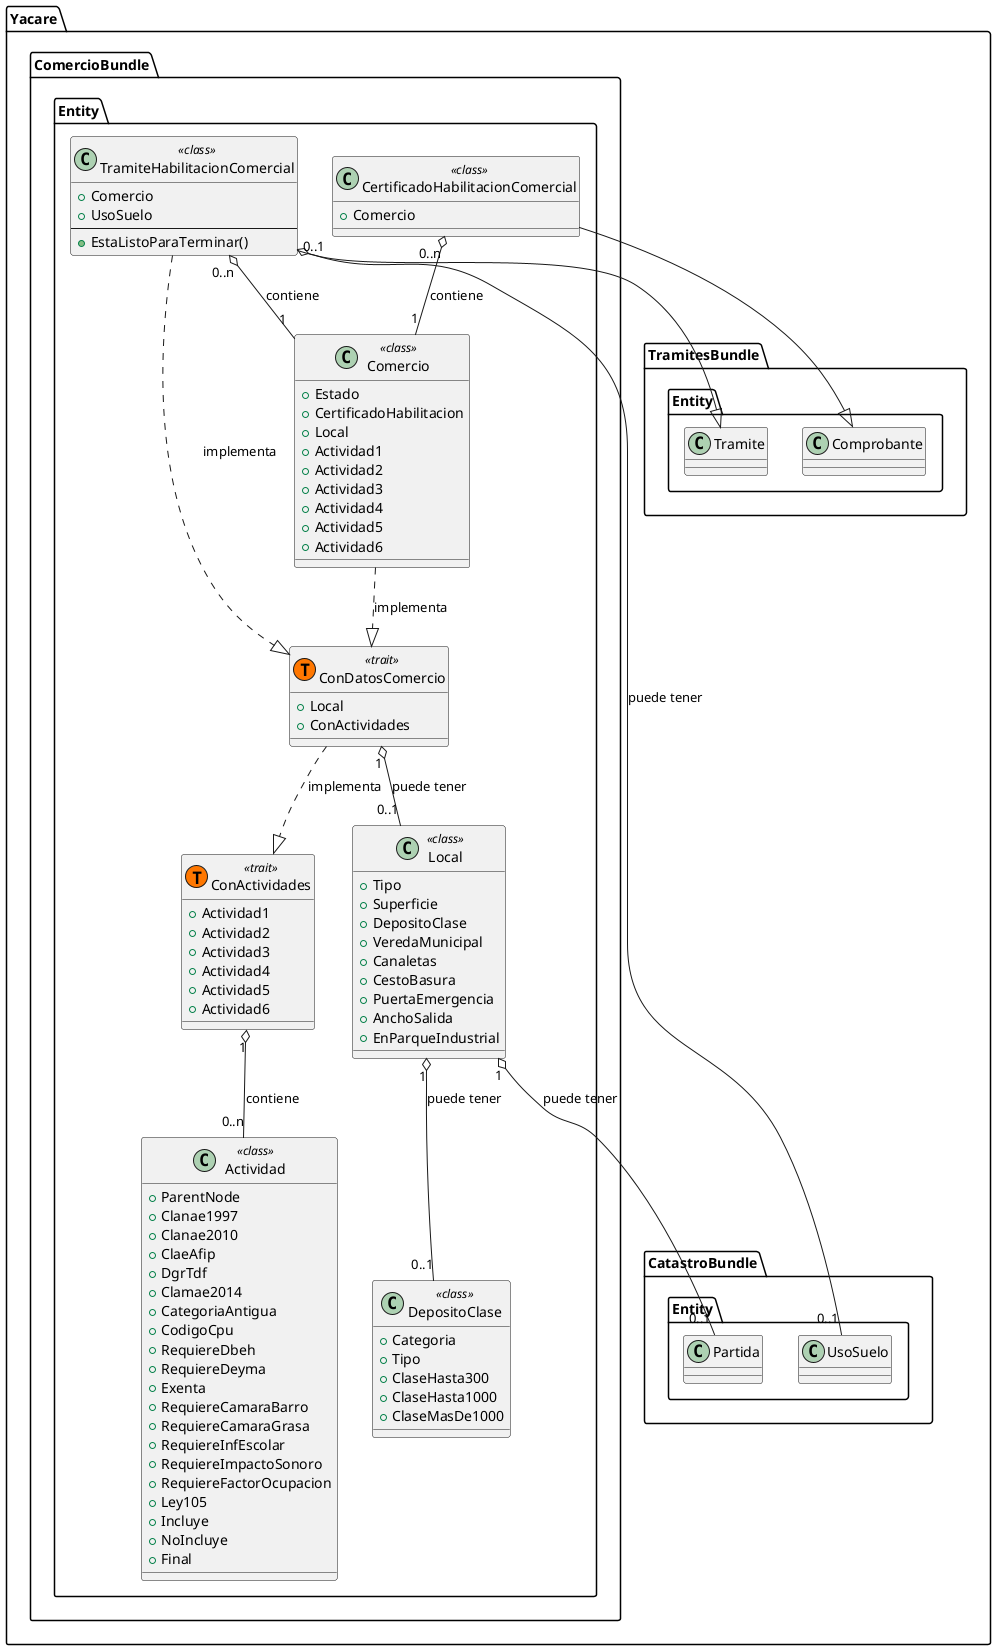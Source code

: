 @startuml
namespace Yacare.ComercioBundle.Entity  {
	class ConActividades << (T,#FF7700) trait >> {
		+Actividad1
		+Actividad2
		+Actividad3
		+Actividad4
		+Actividad5
		+Actividad6
	}
	class ConDatosComercio << (T,#FF7700) trait >> {
		+Local
		+ConActividades
	}
	class TramiteHabilitacionComercial << class >> {
		+Comercio
		+UsoSuelo
		--
		+EstaListoParaTerminar()
	}
	class Actividad << class >> {
		+ParentNode
		+Clanae1997
		+Clanae2010
		+ClaeAfip
		+DgrTdf
		+Clamae2014
		+CategoriaAntigua
		+CodigoCpu
		+RequiereDbeh
		+RequiereDeyma
		+Exenta
		+RequiereCamaraBarro
		+RequiereCamaraGrasa
		+RequiereInfEscolar
		+RequiereImpactoSonoro
		+RequiereFactorOcupacion
		+Ley105
		+Incluye
		+NoIncluye
		+Final
	}
	class Local << class >> {
		+Tipo
		+Superficie
		+DepositoClase
		+VeredaMunicipal
		+Canaletas
		+CestoBasura
		+PuertaEmergencia
		+AnchoSalida
		+EnParqueIndustrial
	}
	class CertificadoHabilitacionComercial << class >> {
		+Comercio
	}
	class DepositoClase << class >> {
		+Categoria
		+Tipo
		+ClaseHasta300
		+ClaseHasta1000
		+ClaseMasDe1000
	}
	class Comercio << class >> {
		+Estado
		+CertificadoHabilitacion
		+Local
		+Actividad1
		+Actividad2
		+Actividad3
		+Actividad4
		+Actividad5
		+Actividad6
	}
	
	Comercio ..|> ConDatosComercio : implementa
	
	ConDatosComercio ..|> ConActividades : implementa
	ConDatosComercio "1" o-- "0..1" Local : puede tener
	
	ConActividades "1" o-- "0..n" Actividad : contiene
	
	Local "1" o-- "0..1" DepositoClase : puede tener
	Local "1" o-- "0..1" Yacare.CatastroBundle.Entity.Partida : puede tener
	
	TramiteHabilitacionComercial --|> Yacare.TramitesBundle.Entity.Tramite
	TramiteHabilitacionComercial ..|> ConDatosComercio : implementa
	TramiteHabilitacionComercial "0..1" o-- "0..1" Yacare.CatastroBundle.Entity.UsoSuelo : puede tener
	TramiteHabilitacionComercial "0..n" o-- "1" Comercio : contiene
	
	CertificadoHabilitacionComercial --|> Yacare.TramitesBundle.Entity.Comprobante
	CertificadoHabilitacionComercial "0..n" o-- "1" Comercio : contiene
}
@enduml

